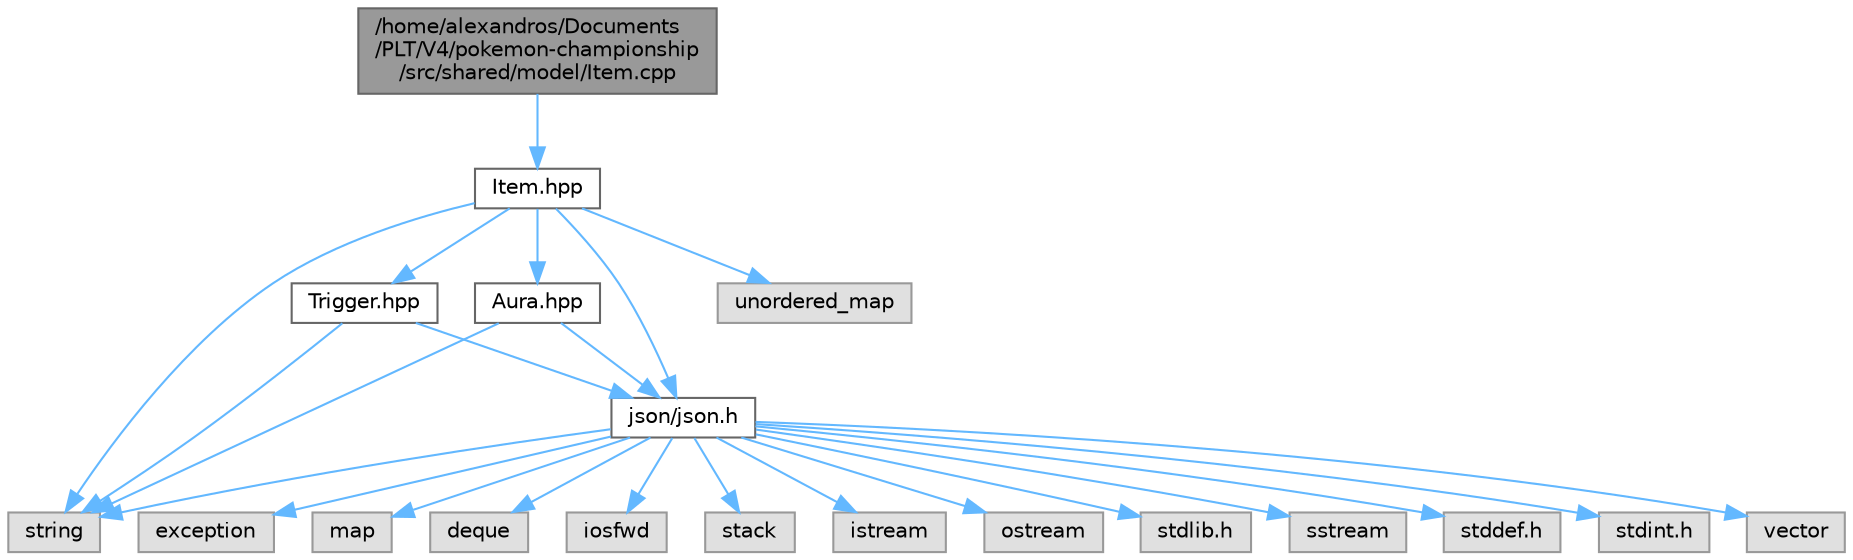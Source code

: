 digraph "/home/alexandros/Documents/PLT/V4/pokemon-championship/src/shared/model/Item.cpp"
{
 // LATEX_PDF_SIZE
  bgcolor="transparent";
  edge [fontname=Helvetica,fontsize=10,labelfontname=Helvetica,labelfontsize=10];
  node [fontname=Helvetica,fontsize=10,shape=box,height=0.2,width=0.4];
  Node1 [label="/home/alexandros/Documents\l/PLT/V4/pokemon-championship\l/src/shared/model/Item.cpp",height=0.2,width=0.4,color="gray40", fillcolor="grey60", style="filled", fontcolor="black",tooltip=" "];
  Node1 -> Node2 [color="steelblue1",style="solid"];
  Node2 [label="Item.hpp",height=0.2,width=0.4,color="grey40", fillcolor="white", style="filled",URL="$model_2_item_8hpp.html",tooltip=" "];
  Node2 -> Node3 [color="steelblue1",style="solid"];
  Node3 [label="string",height=0.2,width=0.4,color="grey60", fillcolor="#E0E0E0", style="filled",tooltip=" "];
  Node2 -> Node4 [color="steelblue1",style="solid"];
  Node4 [label="json/json.h",height=0.2,width=0.4,color="grey40", fillcolor="white", style="filled",URL="$json_8h.html",tooltip=" "];
  Node4 -> Node5 [color="steelblue1",style="solid"];
  Node5 [label="stddef.h",height=0.2,width=0.4,color="grey60", fillcolor="#E0E0E0", style="filled",tooltip=" "];
  Node4 -> Node3 [color="steelblue1",style="solid"];
  Node4 -> Node6 [color="steelblue1",style="solid"];
  Node6 [label="stdint.h",height=0.2,width=0.4,color="grey60", fillcolor="#E0E0E0", style="filled",tooltip=" "];
  Node4 -> Node7 [color="steelblue1",style="solid"];
  Node7 [label="vector",height=0.2,width=0.4,color="grey60", fillcolor="#E0E0E0", style="filled",tooltip=" "];
  Node4 -> Node8 [color="steelblue1",style="solid"];
  Node8 [label="exception",height=0.2,width=0.4,color="grey60", fillcolor="#E0E0E0", style="filled",tooltip=" "];
  Node4 -> Node9 [color="steelblue1",style="solid"];
  Node9 [label="map",height=0.2,width=0.4,color="grey60", fillcolor="#E0E0E0", style="filled",tooltip=" "];
  Node4 -> Node10 [color="steelblue1",style="solid"];
  Node10 [label="deque",height=0.2,width=0.4,color="grey60", fillcolor="#E0E0E0", style="filled",tooltip=" "];
  Node4 -> Node11 [color="steelblue1",style="solid"];
  Node11 [label="iosfwd",height=0.2,width=0.4,color="grey60", fillcolor="#E0E0E0", style="filled",tooltip=" "];
  Node4 -> Node12 [color="steelblue1",style="solid"];
  Node12 [label="stack",height=0.2,width=0.4,color="grey60", fillcolor="#E0E0E0", style="filled",tooltip=" "];
  Node4 -> Node13 [color="steelblue1",style="solid"];
  Node13 [label="istream",height=0.2,width=0.4,color="grey60", fillcolor="#E0E0E0", style="filled",tooltip=" "];
  Node4 -> Node14 [color="steelblue1",style="solid"];
  Node14 [label="ostream",height=0.2,width=0.4,color="grey60", fillcolor="#E0E0E0", style="filled",tooltip=" "];
  Node4 -> Node15 [color="steelblue1",style="solid"];
  Node15 [label="stdlib.h",height=0.2,width=0.4,color="grey60", fillcolor="#E0E0E0", style="filled",tooltip=" "];
  Node4 -> Node16 [color="steelblue1",style="solid"];
  Node16 [label="sstream",height=0.2,width=0.4,color="grey60", fillcolor="#E0E0E0", style="filled",tooltip=" "];
  Node2 -> Node17 [color="steelblue1",style="solid"];
  Node17 [label="unordered_map",height=0.2,width=0.4,color="grey60", fillcolor="#E0E0E0", style="filled",tooltip=" "];
  Node2 -> Node18 [color="steelblue1",style="solid"];
  Node18 [label="Trigger.hpp",height=0.2,width=0.4,color="grey40", fillcolor="white", style="filled",URL="$_trigger_8hpp.html",tooltip=" "];
  Node18 -> Node3 [color="steelblue1",style="solid"];
  Node18 -> Node4 [color="steelblue1",style="solid"];
  Node2 -> Node19 [color="steelblue1",style="solid"];
  Node19 [label="Aura.hpp",height=0.2,width=0.4,color="grey40", fillcolor="white", style="filled",URL="$_aura_8hpp.html",tooltip=" "];
  Node19 -> Node3 [color="steelblue1",style="solid"];
  Node19 -> Node4 [color="steelblue1",style="solid"];
}
